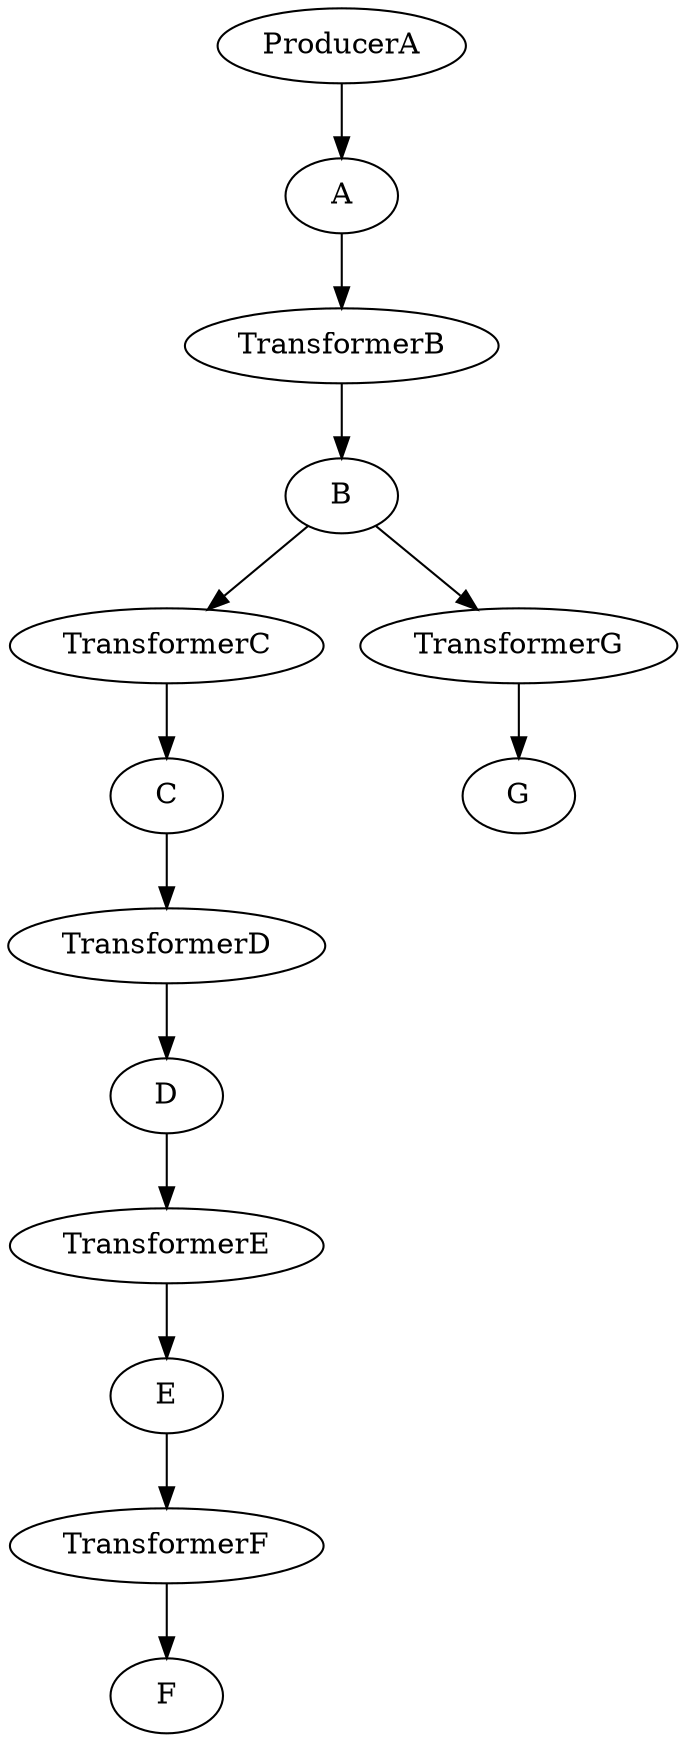 digraph G {
ProducerA [class=MicroProducer, type=GaudiAlgorithm];
A [class="", type=DataObject];
TransformerB [class=MicroTransformer, type=GaudiAlgorithm];
B [class="", type=DataObject];
TransformerC [class=MicroTransformer, type=GaudiAlgorithm];
C [class="", type=DataObject];
TransformerD [class=MicroTransformer, type=GaudiAlgorithm];
D [class="", type=DataObject];
TransformerE [class=MicroTransformer, type=GaudiAlgorithm];
E [class="", type=DataObject];
TransformerF [class=MicroTransformer, type=GaudiAlgorithm];
F [class="", type=DataObject];
TransformerG [class=MicroTransformer, type=GaudiAlgorithm];
G [class="", type=DataObject];
ProducerA->A ;
A->TransformerB ;
TransformerB->B ;
B->TransformerC ;
B->TransformerG ;
TransformerC->C ;
C->TransformerD ;
TransformerD->D ;
D->TransformerE ;
TransformerE->E ;
E->TransformerF ;
TransformerF->F ;
TransformerG->G ;
}
